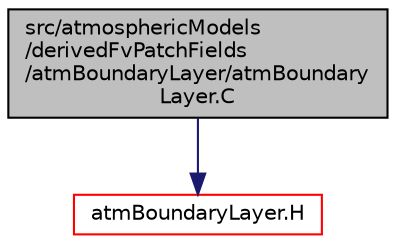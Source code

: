 digraph "src/atmosphericModels/derivedFvPatchFields/atmBoundaryLayer/atmBoundaryLayer.C"
{
  bgcolor="transparent";
  edge [fontname="Helvetica",fontsize="10",labelfontname="Helvetica",labelfontsize="10"];
  node [fontname="Helvetica",fontsize="10",shape=record];
  Node1 [label="src/atmosphericModels\l/derivedFvPatchFields\l/atmBoundaryLayer/atmBoundary\lLayer.C",height=0.2,width=0.4,color="black", fillcolor="grey75", style="filled" fontcolor="black"];
  Node1 -> Node2 [color="midnightblue",fontsize="10",style="solid",fontname="Helvetica"];
  Node2 [label="atmBoundaryLayer.H",height=0.2,width=0.4,color="red",URL="$atmBoundaryLayer_8H.html"];
}
